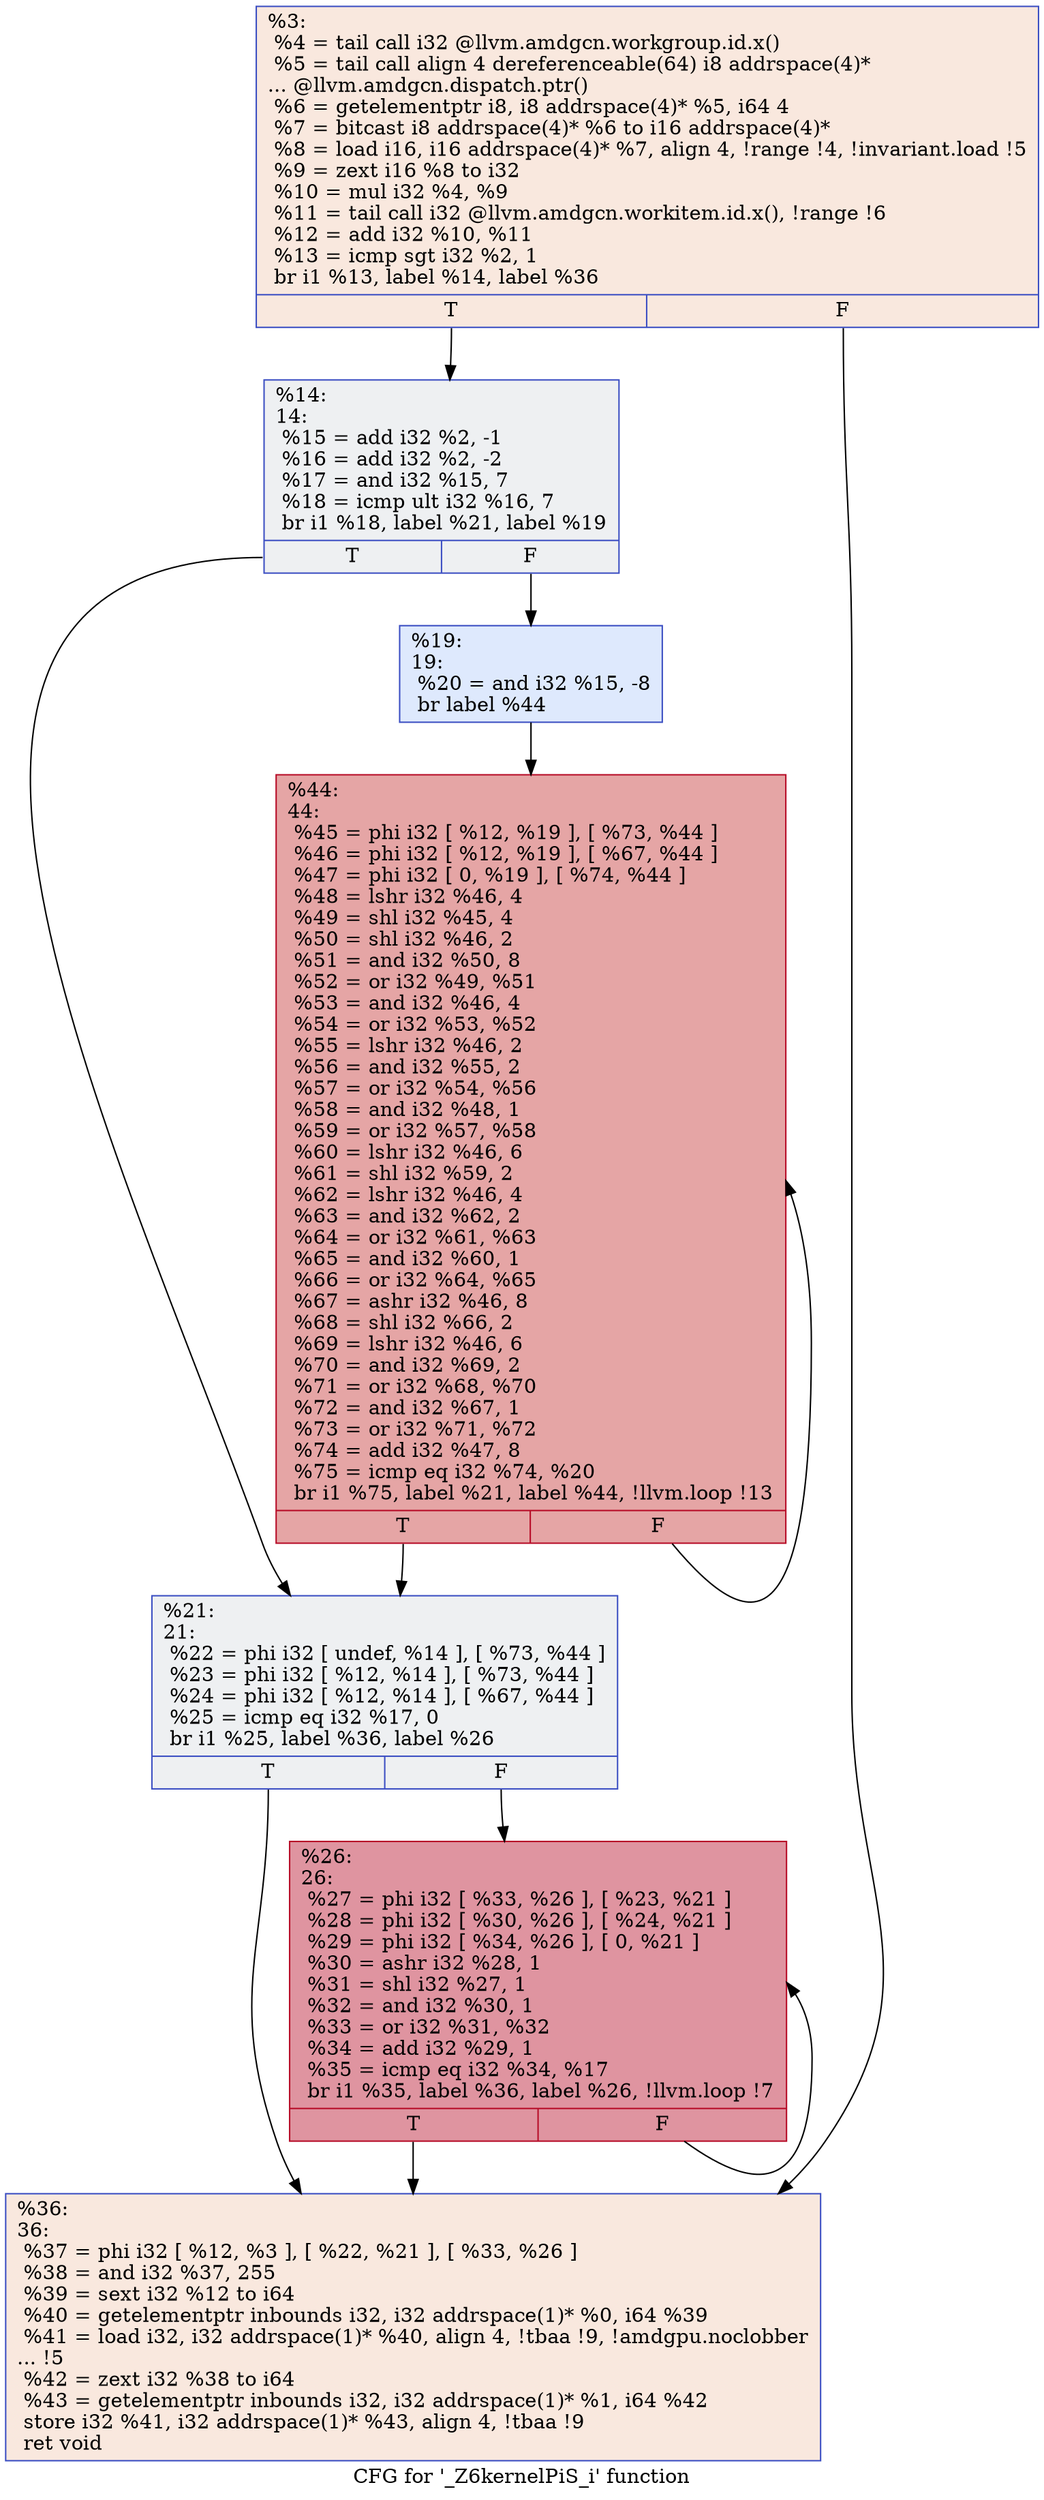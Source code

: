 digraph "CFG for '_Z6kernelPiS_i' function" {
	label="CFG for '_Z6kernelPiS_i' function";

	Node0x601c740 [shape=record,color="#3d50c3ff", style=filled, fillcolor="#f2cab570",label="{%3:\l  %4 = tail call i32 @llvm.amdgcn.workgroup.id.x()\l  %5 = tail call align 4 dereferenceable(64) i8 addrspace(4)*\l... @llvm.amdgcn.dispatch.ptr()\l  %6 = getelementptr i8, i8 addrspace(4)* %5, i64 4\l  %7 = bitcast i8 addrspace(4)* %6 to i16 addrspace(4)*\l  %8 = load i16, i16 addrspace(4)* %7, align 4, !range !4, !invariant.load !5\l  %9 = zext i16 %8 to i32\l  %10 = mul i32 %4, %9\l  %11 = tail call i32 @llvm.amdgcn.workitem.id.x(), !range !6\l  %12 = add i32 %10, %11\l  %13 = icmp sgt i32 %2, 1\l  br i1 %13, label %14, label %36\l|{<s0>T|<s1>F}}"];
	Node0x601c740:s0 -> Node0x601e650;
	Node0x601c740:s1 -> Node0x601e6e0;
	Node0x601e650 [shape=record,color="#3d50c3ff", style=filled, fillcolor="#d9dce170",label="{%14:\l14:                                               \l  %15 = add i32 %2, -1\l  %16 = add i32 %2, -2\l  %17 = and i32 %15, 7\l  %18 = icmp ult i32 %16, 7\l  br i1 %18, label %21, label %19\l|{<s0>T|<s1>F}}"];
	Node0x601e650:s0 -> Node0x601e0d0;
	Node0x601e650:s1 -> Node0x601ebd0;
	Node0x601ebd0 [shape=record,color="#3d50c3ff", style=filled, fillcolor="#b5cdfa70",label="{%19:\l19:                                               \l  %20 = and i32 %15, -8\l  br label %44\l}"];
	Node0x601ebd0 -> Node0x601edd0;
	Node0x601e0d0 [shape=record,color="#3d50c3ff", style=filled, fillcolor="#d9dce170",label="{%21:\l21:                                               \l  %22 = phi i32 [ undef, %14 ], [ %73, %44 ]\l  %23 = phi i32 [ %12, %14 ], [ %73, %44 ]\l  %24 = phi i32 [ %12, %14 ], [ %67, %44 ]\l  %25 = icmp eq i32 %17, 0\l  br i1 %25, label %36, label %26\l|{<s0>T|<s1>F}}"];
	Node0x601e0d0:s0 -> Node0x601e6e0;
	Node0x601e0d0:s1 -> Node0x601f620;
	Node0x601f620 [shape=record,color="#b70d28ff", style=filled, fillcolor="#b70d2870",label="{%26:\l26:                                               \l  %27 = phi i32 [ %33, %26 ], [ %23, %21 ]\l  %28 = phi i32 [ %30, %26 ], [ %24, %21 ]\l  %29 = phi i32 [ %34, %26 ], [ 0, %21 ]\l  %30 = ashr i32 %28, 1\l  %31 = shl i32 %27, 1\l  %32 = and i32 %30, 1\l  %33 = or i32 %31, %32\l  %34 = add i32 %29, 1\l  %35 = icmp eq i32 %34, %17\l  br i1 %35, label %36, label %26, !llvm.loop !7\l|{<s0>T|<s1>F}}"];
	Node0x601f620:s0 -> Node0x601e6e0;
	Node0x601f620:s1 -> Node0x601f620;
	Node0x601e6e0 [shape=record,color="#3d50c3ff", style=filled, fillcolor="#f2cab570",label="{%36:\l36:                                               \l  %37 = phi i32 [ %12, %3 ], [ %22, %21 ], [ %33, %26 ]\l  %38 = and i32 %37, 255\l  %39 = sext i32 %12 to i64\l  %40 = getelementptr inbounds i32, i32 addrspace(1)* %0, i64 %39\l  %41 = load i32, i32 addrspace(1)* %40, align 4, !tbaa !9, !amdgpu.noclobber\l... !5\l  %42 = zext i32 %38 to i64\l  %43 = getelementptr inbounds i32, i32 addrspace(1)* %1, i64 %42\l  store i32 %41, i32 addrspace(1)* %43, align 4, !tbaa !9\l  ret void\l}"];
	Node0x601edd0 [shape=record,color="#b70d28ff", style=filled, fillcolor="#c5333470",label="{%44:\l44:                                               \l  %45 = phi i32 [ %12, %19 ], [ %73, %44 ]\l  %46 = phi i32 [ %12, %19 ], [ %67, %44 ]\l  %47 = phi i32 [ 0, %19 ], [ %74, %44 ]\l  %48 = lshr i32 %46, 4\l  %49 = shl i32 %45, 4\l  %50 = shl i32 %46, 2\l  %51 = and i32 %50, 8\l  %52 = or i32 %49, %51\l  %53 = and i32 %46, 4\l  %54 = or i32 %53, %52\l  %55 = lshr i32 %46, 2\l  %56 = and i32 %55, 2\l  %57 = or i32 %54, %56\l  %58 = and i32 %48, 1\l  %59 = or i32 %57, %58\l  %60 = lshr i32 %46, 6\l  %61 = shl i32 %59, 2\l  %62 = lshr i32 %46, 4\l  %63 = and i32 %62, 2\l  %64 = or i32 %61, %63\l  %65 = and i32 %60, 1\l  %66 = or i32 %64, %65\l  %67 = ashr i32 %46, 8\l  %68 = shl i32 %66, 2\l  %69 = lshr i32 %46, 6\l  %70 = and i32 %69, 2\l  %71 = or i32 %68, %70\l  %72 = and i32 %67, 1\l  %73 = or i32 %71, %72\l  %74 = add i32 %47, 8\l  %75 = icmp eq i32 %74, %20\l  br i1 %75, label %21, label %44, !llvm.loop !13\l|{<s0>T|<s1>F}}"];
	Node0x601edd0:s0 -> Node0x601e0d0;
	Node0x601edd0:s1 -> Node0x601edd0;
}
